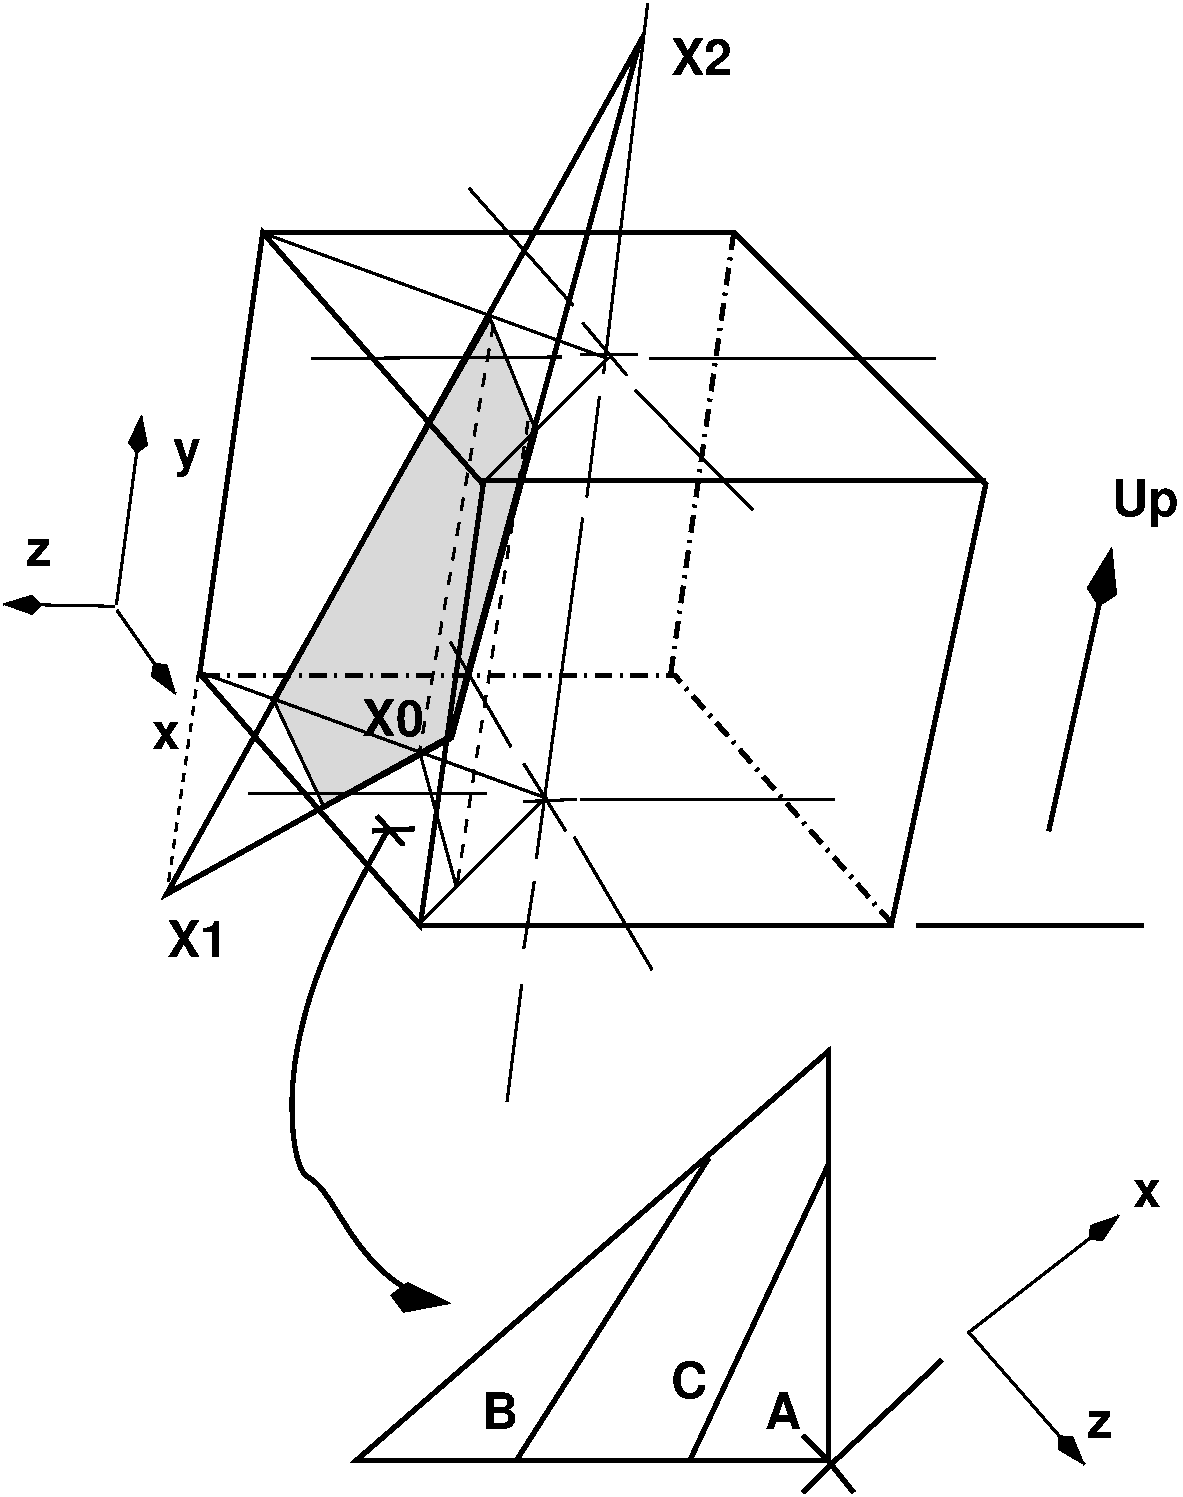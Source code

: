#FIG 3.2
Portrait
Flush left
Metric
A4      
100.00
Single
-2
1200 2
2 1 0 3 0 7 0 0 -1 0.000 0 0 -1 0 0 5
	 2025 1800 5400 1800 7200 3600 6525 6750 3150 6750
2 1 3 3 0 7 0 0 -1 8.000 0 0 -1 0 0 2
	 4950 4950 5400 1800
2 1 0 2 0 7 0 0 17 6.000 0 0 -1 0 0 6
	 2115 5145 2475 5910 3390 5415 3990 3225 3660 2415 2100 5145
2 1 0 3 0 7 0 0 -1 0.000 0 0 -1 0 0 2
	 3600 3570 7200 3570
2 1 0 3 0 7 0 0 -1 0.000 0 0 -1 0 0 5
	 2035 1801 1585 4951 3160 6751 3610 3601 2035 1801
2 1 0 2 0 7 0 0 -1 0.000 0 0 -1 0 0 3
	 1579 4938 4054 5838 3154 6738
2 1 3 3 0 7 0 0 -1 8.000 0 0 -1 0 0 3
	 1605 4965 4980 4965 6555 6765
2 1 1 2 0 7 0 0 -1 4.000 0 0 -1 0 0 2
	 1575 4950 1350 6525
2 1 0 3 0 7 0 0 -1 0.000 0 0 -1 0 0 4
	 4725 450 1350 6525 3375 5400 4725 450
2 1 0 2 0 7 0 0 -1 0.000 0 0 -1 0 0 3
	 2025 1800 4500 2700 3600 3600
2 1 0 2 0 7 0 0 -1 6.000 0 0 -1 0 0 2
	 3780 8010 3885 7170
2 1 0 2 0 7 0 0 -1 6.000 0 0 -1 0 0 2
	 3900 6915 3975 6435
2 1 0 2 0 7 0 0 -1 6.000 0 0 -1 0 0 2
	 3990 6270 4320 3840
2 1 0 2 0 7 0 0 -1 6.000 0 0 -1 0 0 2
	 4350 3690 4440 2970
2 1 0 2 0 7 0 0 -1 6.000 0 0 -1 0 0 2
	 4470 2805 4785 165
2 1 0 2 0 7 0 0 -1 6.000 0 0 -1 0 0 2
	 3900 5865 4275 5850
2 1 0 2 0 7 0 0 -1 6.000 0 0 -1 0 0 2
	 4305 2670 4710 2670
2 1 0 2 0 7 0 0 -1 6.000 0 0 -1 0 0 2
	 4320 2445 4635 2820
2 1 0 2 0 7 0 0 -1 6.000 0 0 -1 0 0 2
	 3900 5595 4200 6075
2 1 0 3 0 7 0 0 -1 8.000 0 0 -1 0 0 4
	 2700 10575 6075 7650 6075 10575 2700 10575
2 1 0 3 0 7 0 0 -1 8.000 0 0 -1 0 0 2
	 6075 10575 6075 10575
2 1 0 3 0 7 0 0 -1 8.000 0 0 -1 0 0 2
	 6075 10575 5895 10395
2 1 0 3 0 7 0 0 -1 8.000 0 0 -1 0 0 2
	 5085 10575 6075 8460
2 1 0 3 0 7 0 0 -1 8.000 0 0 -1 0 0 2
	 5220 8415 3855 10560
2 1 0 3 0 7 0 0 -1 8.000 0 0 -1 1 0 2
	3 1 3.00 180.00 360.00
	 7650 6075 8100 4050
2 1 0 3 0 7 0 0 -1 8.000 0 0 -1 0 0 3
	 2850 5970 3030 6165 3030 6180
2 1 0 3 0 7 0 0 -1 8.000 0 0 -1 0 0 2
	 2820 6075 3120 6060
2 1 0 2 0 7 0 0 -1 0.000 0 0 -1 0 0 2
	 4305 5850 6120 5850
2 1 0 2 0 7 0 0 -1 0.000 0 0 -1 0 0 2
	 4260 6120 4815 7065
2 1 0 2 0 7 0 0 -1 6.000 0 0 -1 1 0 2
	3 1 2.00 120.00 240.00
	 7080 9658 7905 10603
2 1 0 2 0 7 0 0 -1 6.000 0 0 -1 1 0 2
	3 1 2.00 120.00 240.00
	 7073 9662 8153 8822
2 1 0 2 0 7 0 0 -1 6.000 0 0 -1 0 0 2
	 4800 2700 6840 2700
2 1 0 2 0 7 0 0 -1 6.000 0 0 -1 0 0 2
	 4695 2925 5535 3780
2 1 0 2 0 7 0 0 -1 6.000 0 0 -1 1 0 2
	3 1 2.00 120.00 240.00
	 975 4470 180 4455
2 1 0 2 0 7 0 0 -1 6.000 0 0 -1 1 0 2
	3 1 2.00 120.00 240.00
	 990 4455 1170 3105
2 1 0 2 0 7 0 0 -1 6.000 0 0 -1 1 0 2
	3 1 2.00 120.00 240.00
	 993 4498 1413 5098
2 1 0 2 0 7 0 0 -1 6.000 0 0 -1 0 0 2
	 3510 1485 4251 2321
2 1 0 2 0 7 0 0 -1 6.000 0 0 -1 0 0 2
	 2385 2700 4170 2689
2 1 0 2 0 7 0 0 -1 0.000 0 0 -1 0 0 2
	 1935 5805 3630 5805
2 1 0 2 0 7 0 0 -1 0.000 0 0 -1 0 0 2
	 3375 4725 3808 5474
2 1 0 3 0 7 0 0 -1 0.000 0 0 -1 0 0 3
	 6075 10620 6840 9900 6885 9855
2 1 0 3 0 7 0 0 -1 0.000 0 0 -1 0 0 2
	 6075 10575 6255 10800
2 1 0 3 0 7 0 0 -1 0.000 0 0 -1 0 0 3
	 6075 10620 5895 10800 5940 10755
2 1 0 3 0 7 0 0 -1 0.000 0 0 -1 0 0 2
	 6705 6750 8325 6750
2 1 1 2 0 7 0 0 -1 6.000 0 0 -1 0 0 2
	 3930 3150 3420 6480
2 1 0 2 0 7 0 0 -1 6.000 0 0 -1 0 0 2
	 3150 5490 3420 6480
2 1 1 2 0 7 0 0 -1 6.000 0 0 -1 0 0 2
	 3683 2455 3150 5535
3 2 0 3 0 7 0 0 -1 8.000 0 1 0 4
	3 1 3.00 180.00 360.00
	 2925 6075 2250 7875 2700 9000 3375 9450
	 0.000 -1.000 -1.000 0.000
4 0 0 0 0 18 24 0.0000 4 330 480 8100 3825 Up\001
4 0 0 0 0 18 24 0.0000 4 255 255 5625 10350 A\001
4 0 0 0 0 18 24 0.0000 4 255 255 3600 10350 B\001
4 0 0 0 0 18 24 0.0000 4 255 255 4950 10125 C\001
4 0 0 0 0 18 24 0.0000 4 255 435 1350 6975 X1\001
4 0 0 0 0 18 24 0.0000 4 255 435 4950 675 X2\001
4 0 0 0 0 18 24 0.0000 4 195 195 8250 8760 x\001
4 0 0 0 0 18 24 0.0000 4 195 180 7920 10410 z\001
4 0 0 0 0 18 24 0.0000 4 195 195 1245 5490 x\001
4 0 0 0 0 18 24 0.0000 4 195 180 345 4185 z\001
4 0 0 0 0 18 24 0.0000 4 270 195 1395 3465 y\001
4 0 0 0 0 18 24 0.0000 4 255 435 2745 5400 X0\001
